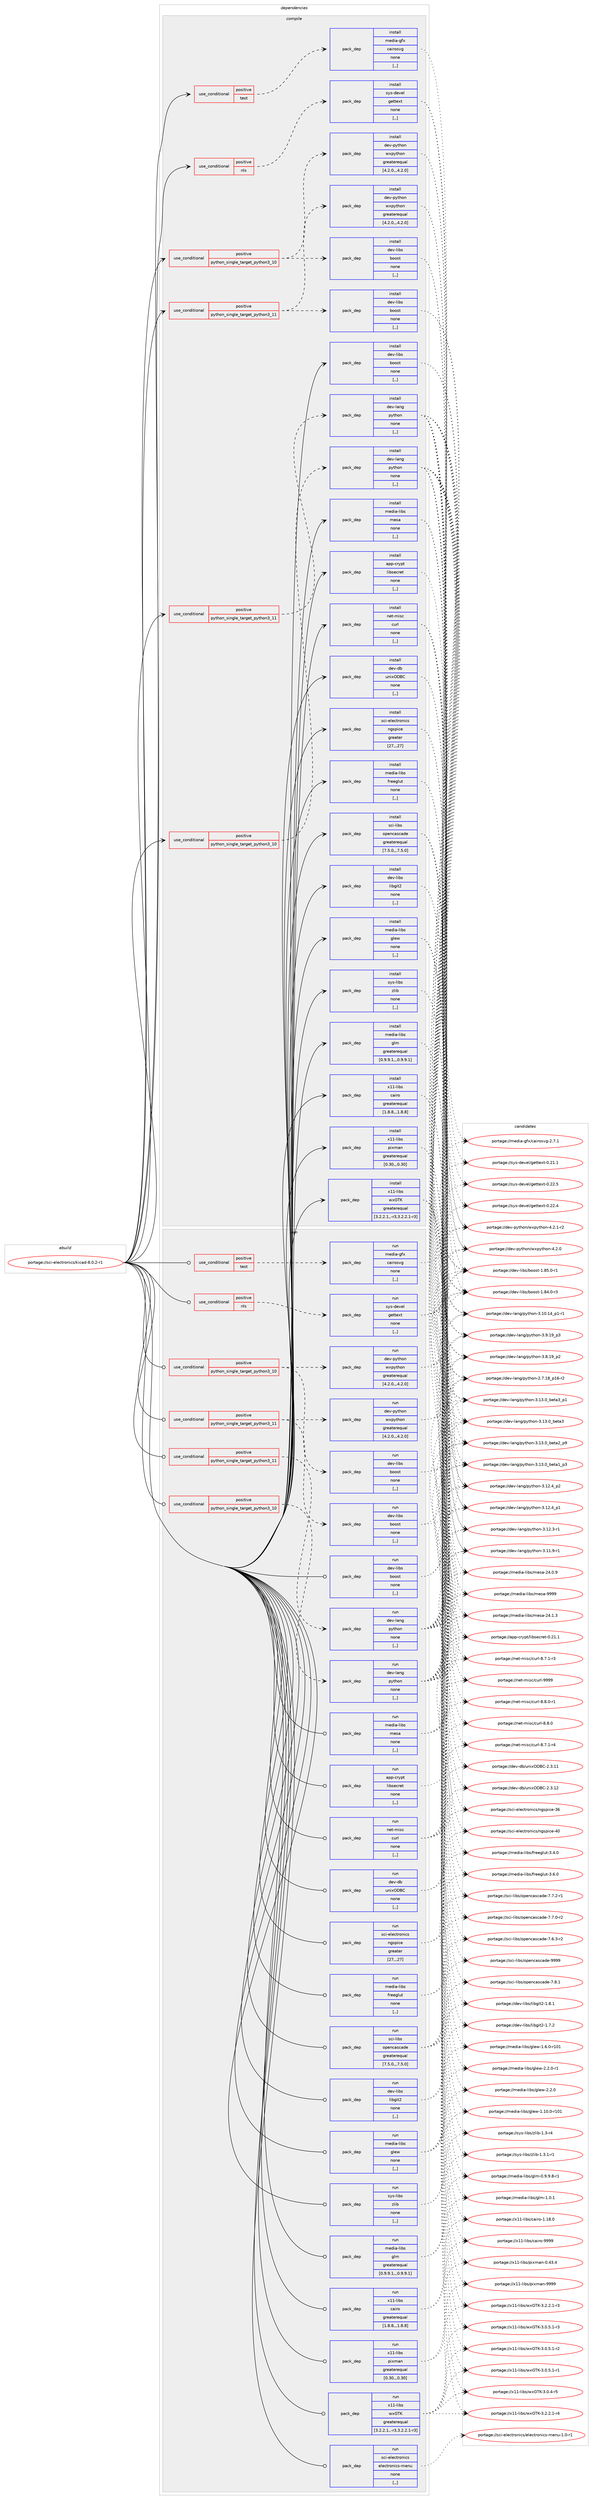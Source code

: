 digraph prolog {

# *************
# Graph options
# *************

newrank=true;
concentrate=true;
compound=true;
graph [rankdir=LR,fontname=Helvetica,fontsize=10,ranksep=1.5];#, ranksep=2.5, nodesep=0.2];
edge  [arrowhead=vee];
node  [fontname=Helvetica,fontsize=10];

# **********
# The ebuild
# **********

subgraph cluster_leftcol {
color=gray;
rank=same;
label=<<i>ebuild</i>>;
id [label="portage://sci-electronics/kicad-8.0.2-r1", color=red, width=4, href="../sci-electronics/kicad-8.0.2-r1.svg"];
}

# ****************
# The dependencies
# ****************

subgraph cluster_midcol {
color=gray;
label=<<i>dependencies</i>>;
subgraph cluster_compile {
fillcolor="#eeeeee";
style=filled;
label=<<i>compile</i>>;
subgraph cond103875 {
dependency392232 [label=<<TABLE BORDER="0" CELLBORDER="1" CELLSPACING="0" CELLPADDING="4"><TR><TD ROWSPAN="3" CELLPADDING="10">use_conditional</TD></TR><TR><TD>positive</TD></TR><TR><TD>nls</TD></TR></TABLE>>, shape=none, color=red];
subgraph pack285537 {
dependency392233 [label=<<TABLE BORDER="0" CELLBORDER="1" CELLSPACING="0" CELLPADDING="4" WIDTH="220"><TR><TD ROWSPAN="6" CELLPADDING="30">pack_dep</TD></TR><TR><TD WIDTH="110">install</TD></TR><TR><TD>sys-devel</TD></TR><TR><TD>gettext</TD></TR><TR><TD>none</TD></TR><TR><TD>[,,]</TD></TR></TABLE>>, shape=none, color=blue];
}
dependency392232:e -> dependency392233:w [weight=20,style="dashed",arrowhead="vee"];
}
id:e -> dependency392232:w [weight=20,style="solid",arrowhead="vee"];
subgraph cond103876 {
dependency392234 [label=<<TABLE BORDER="0" CELLBORDER="1" CELLSPACING="0" CELLPADDING="4"><TR><TD ROWSPAN="3" CELLPADDING="10">use_conditional</TD></TR><TR><TD>positive</TD></TR><TR><TD>python_single_target_python3_10</TD></TR></TABLE>>, shape=none, color=red];
subgraph pack285538 {
dependency392235 [label=<<TABLE BORDER="0" CELLBORDER="1" CELLSPACING="0" CELLPADDING="4" WIDTH="220"><TR><TD ROWSPAN="6" CELLPADDING="30">pack_dep</TD></TR><TR><TD WIDTH="110">install</TD></TR><TR><TD>dev-lang</TD></TR><TR><TD>python</TD></TR><TR><TD>none</TD></TR><TR><TD>[,,]</TD></TR></TABLE>>, shape=none, color=blue];
}
dependency392234:e -> dependency392235:w [weight=20,style="dashed",arrowhead="vee"];
}
id:e -> dependency392234:w [weight=20,style="solid",arrowhead="vee"];
subgraph cond103877 {
dependency392236 [label=<<TABLE BORDER="0" CELLBORDER="1" CELLSPACING="0" CELLPADDING="4"><TR><TD ROWSPAN="3" CELLPADDING="10">use_conditional</TD></TR><TR><TD>positive</TD></TR><TR><TD>python_single_target_python3_10</TD></TR></TABLE>>, shape=none, color=red];
subgraph pack285539 {
dependency392237 [label=<<TABLE BORDER="0" CELLBORDER="1" CELLSPACING="0" CELLPADDING="4" WIDTH="220"><TR><TD ROWSPAN="6" CELLPADDING="30">pack_dep</TD></TR><TR><TD WIDTH="110">install</TD></TR><TR><TD>dev-libs</TD></TR><TR><TD>boost</TD></TR><TR><TD>none</TD></TR><TR><TD>[,,]</TD></TR></TABLE>>, shape=none, color=blue];
}
dependency392236:e -> dependency392237:w [weight=20,style="dashed",arrowhead="vee"];
subgraph pack285540 {
dependency392238 [label=<<TABLE BORDER="0" CELLBORDER="1" CELLSPACING="0" CELLPADDING="4" WIDTH="220"><TR><TD ROWSPAN="6" CELLPADDING="30">pack_dep</TD></TR><TR><TD WIDTH="110">install</TD></TR><TR><TD>dev-python</TD></TR><TR><TD>wxpython</TD></TR><TR><TD>greaterequal</TD></TR><TR><TD>[4.2.0,,,4.2.0]</TD></TR></TABLE>>, shape=none, color=blue];
}
dependency392236:e -> dependency392238:w [weight=20,style="dashed",arrowhead="vee"];
}
id:e -> dependency392236:w [weight=20,style="solid",arrowhead="vee"];
subgraph cond103878 {
dependency392239 [label=<<TABLE BORDER="0" CELLBORDER="1" CELLSPACING="0" CELLPADDING="4"><TR><TD ROWSPAN="3" CELLPADDING="10">use_conditional</TD></TR><TR><TD>positive</TD></TR><TR><TD>python_single_target_python3_11</TD></TR></TABLE>>, shape=none, color=red];
subgraph pack285541 {
dependency392240 [label=<<TABLE BORDER="0" CELLBORDER="1" CELLSPACING="0" CELLPADDING="4" WIDTH="220"><TR><TD ROWSPAN="6" CELLPADDING="30">pack_dep</TD></TR><TR><TD WIDTH="110">install</TD></TR><TR><TD>dev-lang</TD></TR><TR><TD>python</TD></TR><TR><TD>none</TD></TR><TR><TD>[,,]</TD></TR></TABLE>>, shape=none, color=blue];
}
dependency392239:e -> dependency392240:w [weight=20,style="dashed",arrowhead="vee"];
}
id:e -> dependency392239:w [weight=20,style="solid",arrowhead="vee"];
subgraph cond103879 {
dependency392241 [label=<<TABLE BORDER="0" CELLBORDER="1" CELLSPACING="0" CELLPADDING="4"><TR><TD ROWSPAN="3" CELLPADDING="10">use_conditional</TD></TR><TR><TD>positive</TD></TR><TR><TD>python_single_target_python3_11</TD></TR></TABLE>>, shape=none, color=red];
subgraph pack285542 {
dependency392242 [label=<<TABLE BORDER="0" CELLBORDER="1" CELLSPACING="0" CELLPADDING="4" WIDTH="220"><TR><TD ROWSPAN="6" CELLPADDING="30">pack_dep</TD></TR><TR><TD WIDTH="110">install</TD></TR><TR><TD>dev-libs</TD></TR><TR><TD>boost</TD></TR><TR><TD>none</TD></TR><TR><TD>[,,]</TD></TR></TABLE>>, shape=none, color=blue];
}
dependency392241:e -> dependency392242:w [weight=20,style="dashed",arrowhead="vee"];
subgraph pack285543 {
dependency392243 [label=<<TABLE BORDER="0" CELLBORDER="1" CELLSPACING="0" CELLPADDING="4" WIDTH="220"><TR><TD ROWSPAN="6" CELLPADDING="30">pack_dep</TD></TR><TR><TD WIDTH="110">install</TD></TR><TR><TD>dev-python</TD></TR><TR><TD>wxpython</TD></TR><TR><TD>greaterequal</TD></TR><TR><TD>[4.2.0,,,4.2.0]</TD></TR></TABLE>>, shape=none, color=blue];
}
dependency392241:e -> dependency392243:w [weight=20,style="dashed",arrowhead="vee"];
}
id:e -> dependency392241:w [weight=20,style="solid",arrowhead="vee"];
subgraph cond103880 {
dependency392244 [label=<<TABLE BORDER="0" CELLBORDER="1" CELLSPACING="0" CELLPADDING="4"><TR><TD ROWSPAN="3" CELLPADDING="10">use_conditional</TD></TR><TR><TD>positive</TD></TR><TR><TD>test</TD></TR></TABLE>>, shape=none, color=red];
subgraph pack285544 {
dependency392245 [label=<<TABLE BORDER="0" CELLBORDER="1" CELLSPACING="0" CELLPADDING="4" WIDTH="220"><TR><TD ROWSPAN="6" CELLPADDING="30">pack_dep</TD></TR><TR><TD WIDTH="110">install</TD></TR><TR><TD>media-gfx</TD></TR><TR><TD>cairosvg</TD></TR><TR><TD>none</TD></TR><TR><TD>[,,]</TD></TR></TABLE>>, shape=none, color=blue];
}
dependency392244:e -> dependency392245:w [weight=20,style="dashed",arrowhead="vee"];
}
id:e -> dependency392244:w [weight=20,style="solid",arrowhead="vee"];
subgraph pack285545 {
dependency392246 [label=<<TABLE BORDER="0" CELLBORDER="1" CELLSPACING="0" CELLPADDING="4" WIDTH="220"><TR><TD ROWSPAN="6" CELLPADDING="30">pack_dep</TD></TR><TR><TD WIDTH="110">install</TD></TR><TR><TD>app-crypt</TD></TR><TR><TD>libsecret</TD></TR><TR><TD>none</TD></TR><TR><TD>[,,]</TD></TR></TABLE>>, shape=none, color=blue];
}
id:e -> dependency392246:w [weight=20,style="solid",arrowhead="vee"];
subgraph pack285546 {
dependency392247 [label=<<TABLE BORDER="0" CELLBORDER="1" CELLSPACING="0" CELLPADDING="4" WIDTH="220"><TR><TD ROWSPAN="6" CELLPADDING="30">pack_dep</TD></TR><TR><TD WIDTH="110">install</TD></TR><TR><TD>dev-db</TD></TR><TR><TD>unixODBC</TD></TR><TR><TD>none</TD></TR><TR><TD>[,,]</TD></TR></TABLE>>, shape=none, color=blue];
}
id:e -> dependency392247:w [weight=20,style="solid",arrowhead="vee"];
subgraph pack285547 {
dependency392248 [label=<<TABLE BORDER="0" CELLBORDER="1" CELLSPACING="0" CELLPADDING="4" WIDTH="220"><TR><TD ROWSPAN="6" CELLPADDING="30">pack_dep</TD></TR><TR><TD WIDTH="110">install</TD></TR><TR><TD>dev-libs</TD></TR><TR><TD>boost</TD></TR><TR><TD>none</TD></TR><TR><TD>[,,]</TD></TR></TABLE>>, shape=none, color=blue];
}
id:e -> dependency392248:w [weight=20,style="solid",arrowhead="vee"];
subgraph pack285548 {
dependency392249 [label=<<TABLE BORDER="0" CELLBORDER="1" CELLSPACING="0" CELLPADDING="4" WIDTH="220"><TR><TD ROWSPAN="6" CELLPADDING="30">pack_dep</TD></TR><TR><TD WIDTH="110">install</TD></TR><TR><TD>dev-libs</TD></TR><TR><TD>libgit2</TD></TR><TR><TD>none</TD></TR><TR><TD>[,,]</TD></TR></TABLE>>, shape=none, color=blue];
}
id:e -> dependency392249:w [weight=20,style="solid",arrowhead="vee"];
subgraph pack285549 {
dependency392250 [label=<<TABLE BORDER="0" CELLBORDER="1" CELLSPACING="0" CELLPADDING="4" WIDTH="220"><TR><TD ROWSPAN="6" CELLPADDING="30">pack_dep</TD></TR><TR><TD WIDTH="110">install</TD></TR><TR><TD>media-libs</TD></TR><TR><TD>freeglut</TD></TR><TR><TD>none</TD></TR><TR><TD>[,,]</TD></TR></TABLE>>, shape=none, color=blue];
}
id:e -> dependency392250:w [weight=20,style="solid",arrowhead="vee"];
subgraph pack285550 {
dependency392251 [label=<<TABLE BORDER="0" CELLBORDER="1" CELLSPACING="0" CELLPADDING="4" WIDTH="220"><TR><TD ROWSPAN="6" CELLPADDING="30">pack_dep</TD></TR><TR><TD WIDTH="110">install</TD></TR><TR><TD>media-libs</TD></TR><TR><TD>glew</TD></TR><TR><TD>none</TD></TR><TR><TD>[,,]</TD></TR></TABLE>>, shape=none, color=blue];
}
id:e -> dependency392251:w [weight=20,style="solid",arrowhead="vee"];
subgraph pack285551 {
dependency392252 [label=<<TABLE BORDER="0" CELLBORDER="1" CELLSPACING="0" CELLPADDING="4" WIDTH="220"><TR><TD ROWSPAN="6" CELLPADDING="30">pack_dep</TD></TR><TR><TD WIDTH="110">install</TD></TR><TR><TD>media-libs</TD></TR><TR><TD>glm</TD></TR><TR><TD>greaterequal</TD></TR><TR><TD>[0.9.9.1,,,0.9.9.1]</TD></TR></TABLE>>, shape=none, color=blue];
}
id:e -> dependency392252:w [weight=20,style="solid",arrowhead="vee"];
subgraph pack285552 {
dependency392253 [label=<<TABLE BORDER="0" CELLBORDER="1" CELLSPACING="0" CELLPADDING="4" WIDTH="220"><TR><TD ROWSPAN="6" CELLPADDING="30">pack_dep</TD></TR><TR><TD WIDTH="110">install</TD></TR><TR><TD>media-libs</TD></TR><TR><TD>mesa</TD></TR><TR><TD>none</TD></TR><TR><TD>[,,]</TD></TR></TABLE>>, shape=none, color=blue];
}
id:e -> dependency392253:w [weight=20,style="solid",arrowhead="vee"];
subgraph pack285553 {
dependency392254 [label=<<TABLE BORDER="0" CELLBORDER="1" CELLSPACING="0" CELLPADDING="4" WIDTH="220"><TR><TD ROWSPAN="6" CELLPADDING="30">pack_dep</TD></TR><TR><TD WIDTH="110">install</TD></TR><TR><TD>net-misc</TD></TR><TR><TD>curl</TD></TR><TR><TD>none</TD></TR><TR><TD>[,,]</TD></TR></TABLE>>, shape=none, color=blue];
}
id:e -> dependency392254:w [weight=20,style="solid",arrowhead="vee"];
subgraph pack285554 {
dependency392255 [label=<<TABLE BORDER="0" CELLBORDER="1" CELLSPACING="0" CELLPADDING="4" WIDTH="220"><TR><TD ROWSPAN="6" CELLPADDING="30">pack_dep</TD></TR><TR><TD WIDTH="110">install</TD></TR><TR><TD>sci-electronics</TD></TR><TR><TD>ngspice</TD></TR><TR><TD>greater</TD></TR><TR><TD>[27,,,27]</TD></TR></TABLE>>, shape=none, color=blue];
}
id:e -> dependency392255:w [weight=20,style="solid",arrowhead="vee"];
subgraph pack285555 {
dependency392256 [label=<<TABLE BORDER="0" CELLBORDER="1" CELLSPACING="0" CELLPADDING="4" WIDTH="220"><TR><TD ROWSPAN="6" CELLPADDING="30">pack_dep</TD></TR><TR><TD WIDTH="110">install</TD></TR><TR><TD>sci-libs</TD></TR><TR><TD>opencascade</TD></TR><TR><TD>greaterequal</TD></TR><TR><TD>[7.5.0,,,7.5.0]</TD></TR></TABLE>>, shape=none, color=blue];
}
id:e -> dependency392256:w [weight=20,style="solid",arrowhead="vee"];
subgraph pack285556 {
dependency392257 [label=<<TABLE BORDER="0" CELLBORDER="1" CELLSPACING="0" CELLPADDING="4" WIDTH="220"><TR><TD ROWSPAN="6" CELLPADDING="30">pack_dep</TD></TR><TR><TD WIDTH="110">install</TD></TR><TR><TD>sys-libs</TD></TR><TR><TD>zlib</TD></TR><TR><TD>none</TD></TR><TR><TD>[,,]</TD></TR></TABLE>>, shape=none, color=blue];
}
id:e -> dependency392257:w [weight=20,style="solid",arrowhead="vee"];
subgraph pack285557 {
dependency392258 [label=<<TABLE BORDER="0" CELLBORDER="1" CELLSPACING="0" CELLPADDING="4" WIDTH="220"><TR><TD ROWSPAN="6" CELLPADDING="30">pack_dep</TD></TR><TR><TD WIDTH="110">install</TD></TR><TR><TD>x11-libs</TD></TR><TR><TD>cairo</TD></TR><TR><TD>greaterequal</TD></TR><TR><TD>[1.8.8,,,1.8.8]</TD></TR></TABLE>>, shape=none, color=blue];
}
id:e -> dependency392258:w [weight=20,style="solid",arrowhead="vee"];
subgraph pack285558 {
dependency392259 [label=<<TABLE BORDER="0" CELLBORDER="1" CELLSPACING="0" CELLPADDING="4" WIDTH="220"><TR><TD ROWSPAN="6" CELLPADDING="30">pack_dep</TD></TR><TR><TD WIDTH="110">install</TD></TR><TR><TD>x11-libs</TD></TR><TR><TD>pixman</TD></TR><TR><TD>greaterequal</TD></TR><TR><TD>[0.30,,,0.30]</TD></TR></TABLE>>, shape=none, color=blue];
}
id:e -> dependency392259:w [weight=20,style="solid",arrowhead="vee"];
subgraph pack285559 {
dependency392260 [label=<<TABLE BORDER="0" CELLBORDER="1" CELLSPACING="0" CELLPADDING="4" WIDTH="220"><TR><TD ROWSPAN="6" CELLPADDING="30">pack_dep</TD></TR><TR><TD WIDTH="110">install</TD></TR><TR><TD>x11-libs</TD></TR><TR><TD>wxGTK</TD></TR><TR><TD>greaterequal</TD></TR><TR><TD>[3.2.2.1,,-r3,3.2.2.1-r3]</TD></TR></TABLE>>, shape=none, color=blue];
}
id:e -> dependency392260:w [weight=20,style="solid",arrowhead="vee"];
}
subgraph cluster_compileandrun {
fillcolor="#eeeeee";
style=filled;
label=<<i>compile and run</i>>;
}
subgraph cluster_run {
fillcolor="#eeeeee";
style=filled;
label=<<i>run</i>>;
subgraph cond103881 {
dependency392261 [label=<<TABLE BORDER="0" CELLBORDER="1" CELLSPACING="0" CELLPADDING="4"><TR><TD ROWSPAN="3" CELLPADDING="10">use_conditional</TD></TR><TR><TD>positive</TD></TR><TR><TD>nls</TD></TR></TABLE>>, shape=none, color=red];
subgraph pack285560 {
dependency392262 [label=<<TABLE BORDER="0" CELLBORDER="1" CELLSPACING="0" CELLPADDING="4" WIDTH="220"><TR><TD ROWSPAN="6" CELLPADDING="30">pack_dep</TD></TR><TR><TD WIDTH="110">run</TD></TR><TR><TD>sys-devel</TD></TR><TR><TD>gettext</TD></TR><TR><TD>none</TD></TR><TR><TD>[,,]</TD></TR></TABLE>>, shape=none, color=blue];
}
dependency392261:e -> dependency392262:w [weight=20,style="dashed",arrowhead="vee"];
}
id:e -> dependency392261:w [weight=20,style="solid",arrowhead="odot"];
subgraph cond103882 {
dependency392263 [label=<<TABLE BORDER="0" CELLBORDER="1" CELLSPACING="0" CELLPADDING="4"><TR><TD ROWSPAN="3" CELLPADDING="10">use_conditional</TD></TR><TR><TD>positive</TD></TR><TR><TD>python_single_target_python3_10</TD></TR></TABLE>>, shape=none, color=red];
subgraph pack285561 {
dependency392264 [label=<<TABLE BORDER="0" CELLBORDER="1" CELLSPACING="0" CELLPADDING="4" WIDTH="220"><TR><TD ROWSPAN="6" CELLPADDING="30">pack_dep</TD></TR><TR><TD WIDTH="110">run</TD></TR><TR><TD>dev-lang</TD></TR><TR><TD>python</TD></TR><TR><TD>none</TD></TR><TR><TD>[,,]</TD></TR></TABLE>>, shape=none, color=blue];
}
dependency392263:e -> dependency392264:w [weight=20,style="dashed",arrowhead="vee"];
}
id:e -> dependency392263:w [weight=20,style="solid",arrowhead="odot"];
subgraph cond103883 {
dependency392265 [label=<<TABLE BORDER="0" CELLBORDER="1" CELLSPACING="0" CELLPADDING="4"><TR><TD ROWSPAN="3" CELLPADDING="10">use_conditional</TD></TR><TR><TD>positive</TD></TR><TR><TD>python_single_target_python3_10</TD></TR></TABLE>>, shape=none, color=red];
subgraph pack285562 {
dependency392266 [label=<<TABLE BORDER="0" CELLBORDER="1" CELLSPACING="0" CELLPADDING="4" WIDTH="220"><TR><TD ROWSPAN="6" CELLPADDING="30">pack_dep</TD></TR><TR><TD WIDTH="110">run</TD></TR><TR><TD>dev-libs</TD></TR><TR><TD>boost</TD></TR><TR><TD>none</TD></TR><TR><TD>[,,]</TD></TR></TABLE>>, shape=none, color=blue];
}
dependency392265:e -> dependency392266:w [weight=20,style="dashed",arrowhead="vee"];
subgraph pack285563 {
dependency392267 [label=<<TABLE BORDER="0" CELLBORDER="1" CELLSPACING="0" CELLPADDING="4" WIDTH="220"><TR><TD ROWSPAN="6" CELLPADDING="30">pack_dep</TD></TR><TR><TD WIDTH="110">run</TD></TR><TR><TD>dev-python</TD></TR><TR><TD>wxpython</TD></TR><TR><TD>greaterequal</TD></TR><TR><TD>[4.2.0,,,4.2.0]</TD></TR></TABLE>>, shape=none, color=blue];
}
dependency392265:e -> dependency392267:w [weight=20,style="dashed",arrowhead="vee"];
}
id:e -> dependency392265:w [weight=20,style="solid",arrowhead="odot"];
subgraph cond103884 {
dependency392268 [label=<<TABLE BORDER="0" CELLBORDER="1" CELLSPACING="0" CELLPADDING="4"><TR><TD ROWSPAN="3" CELLPADDING="10">use_conditional</TD></TR><TR><TD>positive</TD></TR><TR><TD>python_single_target_python3_11</TD></TR></TABLE>>, shape=none, color=red];
subgraph pack285564 {
dependency392269 [label=<<TABLE BORDER="0" CELLBORDER="1" CELLSPACING="0" CELLPADDING="4" WIDTH="220"><TR><TD ROWSPAN="6" CELLPADDING="30">pack_dep</TD></TR><TR><TD WIDTH="110">run</TD></TR><TR><TD>dev-lang</TD></TR><TR><TD>python</TD></TR><TR><TD>none</TD></TR><TR><TD>[,,]</TD></TR></TABLE>>, shape=none, color=blue];
}
dependency392268:e -> dependency392269:w [weight=20,style="dashed",arrowhead="vee"];
}
id:e -> dependency392268:w [weight=20,style="solid",arrowhead="odot"];
subgraph cond103885 {
dependency392270 [label=<<TABLE BORDER="0" CELLBORDER="1" CELLSPACING="0" CELLPADDING="4"><TR><TD ROWSPAN="3" CELLPADDING="10">use_conditional</TD></TR><TR><TD>positive</TD></TR><TR><TD>python_single_target_python3_11</TD></TR></TABLE>>, shape=none, color=red];
subgraph pack285565 {
dependency392271 [label=<<TABLE BORDER="0" CELLBORDER="1" CELLSPACING="0" CELLPADDING="4" WIDTH="220"><TR><TD ROWSPAN="6" CELLPADDING="30">pack_dep</TD></TR><TR><TD WIDTH="110">run</TD></TR><TR><TD>dev-libs</TD></TR><TR><TD>boost</TD></TR><TR><TD>none</TD></TR><TR><TD>[,,]</TD></TR></TABLE>>, shape=none, color=blue];
}
dependency392270:e -> dependency392271:w [weight=20,style="dashed",arrowhead="vee"];
subgraph pack285566 {
dependency392272 [label=<<TABLE BORDER="0" CELLBORDER="1" CELLSPACING="0" CELLPADDING="4" WIDTH="220"><TR><TD ROWSPAN="6" CELLPADDING="30">pack_dep</TD></TR><TR><TD WIDTH="110">run</TD></TR><TR><TD>dev-python</TD></TR><TR><TD>wxpython</TD></TR><TR><TD>greaterequal</TD></TR><TR><TD>[4.2.0,,,4.2.0]</TD></TR></TABLE>>, shape=none, color=blue];
}
dependency392270:e -> dependency392272:w [weight=20,style="dashed",arrowhead="vee"];
}
id:e -> dependency392270:w [weight=20,style="solid",arrowhead="odot"];
subgraph cond103886 {
dependency392273 [label=<<TABLE BORDER="0" CELLBORDER="1" CELLSPACING="0" CELLPADDING="4"><TR><TD ROWSPAN="3" CELLPADDING="10">use_conditional</TD></TR><TR><TD>positive</TD></TR><TR><TD>test</TD></TR></TABLE>>, shape=none, color=red];
subgraph pack285567 {
dependency392274 [label=<<TABLE BORDER="0" CELLBORDER="1" CELLSPACING="0" CELLPADDING="4" WIDTH="220"><TR><TD ROWSPAN="6" CELLPADDING="30">pack_dep</TD></TR><TR><TD WIDTH="110">run</TD></TR><TR><TD>media-gfx</TD></TR><TR><TD>cairosvg</TD></TR><TR><TD>none</TD></TR><TR><TD>[,,]</TD></TR></TABLE>>, shape=none, color=blue];
}
dependency392273:e -> dependency392274:w [weight=20,style="dashed",arrowhead="vee"];
}
id:e -> dependency392273:w [weight=20,style="solid",arrowhead="odot"];
subgraph pack285568 {
dependency392275 [label=<<TABLE BORDER="0" CELLBORDER="1" CELLSPACING="0" CELLPADDING="4" WIDTH="220"><TR><TD ROWSPAN="6" CELLPADDING="30">pack_dep</TD></TR><TR><TD WIDTH="110">run</TD></TR><TR><TD>app-crypt</TD></TR><TR><TD>libsecret</TD></TR><TR><TD>none</TD></TR><TR><TD>[,,]</TD></TR></TABLE>>, shape=none, color=blue];
}
id:e -> dependency392275:w [weight=20,style="solid",arrowhead="odot"];
subgraph pack285569 {
dependency392276 [label=<<TABLE BORDER="0" CELLBORDER="1" CELLSPACING="0" CELLPADDING="4" WIDTH="220"><TR><TD ROWSPAN="6" CELLPADDING="30">pack_dep</TD></TR><TR><TD WIDTH="110">run</TD></TR><TR><TD>dev-db</TD></TR><TR><TD>unixODBC</TD></TR><TR><TD>none</TD></TR><TR><TD>[,,]</TD></TR></TABLE>>, shape=none, color=blue];
}
id:e -> dependency392276:w [weight=20,style="solid",arrowhead="odot"];
subgraph pack285570 {
dependency392277 [label=<<TABLE BORDER="0" CELLBORDER="1" CELLSPACING="0" CELLPADDING="4" WIDTH="220"><TR><TD ROWSPAN="6" CELLPADDING="30">pack_dep</TD></TR><TR><TD WIDTH="110">run</TD></TR><TR><TD>dev-libs</TD></TR><TR><TD>boost</TD></TR><TR><TD>none</TD></TR><TR><TD>[,,]</TD></TR></TABLE>>, shape=none, color=blue];
}
id:e -> dependency392277:w [weight=20,style="solid",arrowhead="odot"];
subgraph pack285571 {
dependency392278 [label=<<TABLE BORDER="0" CELLBORDER="1" CELLSPACING="0" CELLPADDING="4" WIDTH="220"><TR><TD ROWSPAN="6" CELLPADDING="30">pack_dep</TD></TR><TR><TD WIDTH="110">run</TD></TR><TR><TD>dev-libs</TD></TR><TR><TD>libgit2</TD></TR><TR><TD>none</TD></TR><TR><TD>[,,]</TD></TR></TABLE>>, shape=none, color=blue];
}
id:e -> dependency392278:w [weight=20,style="solid",arrowhead="odot"];
subgraph pack285572 {
dependency392279 [label=<<TABLE BORDER="0" CELLBORDER="1" CELLSPACING="0" CELLPADDING="4" WIDTH="220"><TR><TD ROWSPAN="6" CELLPADDING="30">pack_dep</TD></TR><TR><TD WIDTH="110">run</TD></TR><TR><TD>media-libs</TD></TR><TR><TD>freeglut</TD></TR><TR><TD>none</TD></TR><TR><TD>[,,]</TD></TR></TABLE>>, shape=none, color=blue];
}
id:e -> dependency392279:w [weight=20,style="solid",arrowhead="odot"];
subgraph pack285573 {
dependency392280 [label=<<TABLE BORDER="0" CELLBORDER="1" CELLSPACING="0" CELLPADDING="4" WIDTH="220"><TR><TD ROWSPAN="6" CELLPADDING="30">pack_dep</TD></TR><TR><TD WIDTH="110">run</TD></TR><TR><TD>media-libs</TD></TR><TR><TD>glew</TD></TR><TR><TD>none</TD></TR><TR><TD>[,,]</TD></TR></TABLE>>, shape=none, color=blue];
}
id:e -> dependency392280:w [weight=20,style="solid",arrowhead="odot"];
subgraph pack285574 {
dependency392281 [label=<<TABLE BORDER="0" CELLBORDER="1" CELLSPACING="0" CELLPADDING="4" WIDTH="220"><TR><TD ROWSPAN="6" CELLPADDING="30">pack_dep</TD></TR><TR><TD WIDTH="110">run</TD></TR><TR><TD>media-libs</TD></TR><TR><TD>glm</TD></TR><TR><TD>greaterequal</TD></TR><TR><TD>[0.9.9.1,,,0.9.9.1]</TD></TR></TABLE>>, shape=none, color=blue];
}
id:e -> dependency392281:w [weight=20,style="solid",arrowhead="odot"];
subgraph pack285575 {
dependency392282 [label=<<TABLE BORDER="0" CELLBORDER="1" CELLSPACING="0" CELLPADDING="4" WIDTH="220"><TR><TD ROWSPAN="6" CELLPADDING="30">pack_dep</TD></TR><TR><TD WIDTH="110">run</TD></TR><TR><TD>media-libs</TD></TR><TR><TD>mesa</TD></TR><TR><TD>none</TD></TR><TR><TD>[,,]</TD></TR></TABLE>>, shape=none, color=blue];
}
id:e -> dependency392282:w [weight=20,style="solid",arrowhead="odot"];
subgraph pack285576 {
dependency392283 [label=<<TABLE BORDER="0" CELLBORDER="1" CELLSPACING="0" CELLPADDING="4" WIDTH="220"><TR><TD ROWSPAN="6" CELLPADDING="30">pack_dep</TD></TR><TR><TD WIDTH="110">run</TD></TR><TR><TD>net-misc</TD></TR><TR><TD>curl</TD></TR><TR><TD>none</TD></TR><TR><TD>[,,]</TD></TR></TABLE>>, shape=none, color=blue];
}
id:e -> dependency392283:w [weight=20,style="solid",arrowhead="odot"];
subgraph pack285577 {
dependency392284 [label=<<TABLE BORDER="0" CELLBORDER="1" CELLSPACING="0" CELLPADDING="4" WIDTH="220"><TR><TD ROWSPAN="6" CELLPADDING="30">pack_dep</TD></TR><TR><TD WIDTH="110">run</TD></TR><TR><TD>sci-electronics</TD></TR><TR><TD>electronics-menu</TD></TR><TR><TD>none</TD></TR><TR><TD>[,,]</TD></TR></TABLE>>, shape=none, color=blue];
}
id:e -> dependency392284:w [weight=20,style="solid",arrowhead="odot"];
subgraph pack285578 {
dependency392285 [label=<<TABLE BORDER="0" CELLBORDER="1" CELLSPACING="0" CELLPADDING="4" WIDTH="220"><TR><TD ROWSPAN="6" CELLPADDING="30">pack_dep</TD></TR><TR><TD WIDTH="110">run</TD></TR><TR><TD>sci-electronics</TD></TR><TR><TD>ngspice</TD></TR><TR><TD>greater</TD></TR><TR><TD>[27,,,27]</TD></TR></TABLE>>, shape=none, color=blue];
}
id:e -> dependency392285:w [weight=20,style="solid",arrowhead="odot"];
subgraph pack285579 {
dependency392286 [label=<<TABLE BORDER="0" CELLBORDER="1" CELLSPACING="0" CELLPADDING="4" WIDTH="220"><TR><TD ROWSPAN="6" CELLPADDING="30">pack_dep</TD></TR><TR><TD WIDTH="110">run</TD></TR><TR><TD>sci-libs</TD></TR><TR><TD>opencascade</TD></TR><TR><TD>greaterequal</TD></TR><TR><TD>[7.5.0,,,7.5.0]</TD></TR></TABLE>>, shape=none, color=blue];
}
id:e -> dependency392286:w [weight=20,style="solid",arrowhead="odot"];
subgraph pack285580 {
dependency392287 [label=<<TABLE BORDER="0" CELLBORDER="1" CELLSPACING="0" CELLPADDING="4" WIDTH="220"><TR><TD ROWSPAN="6" CELLPADDING="30">pack_dep</TD></TR><TR><TD WIDTH="110">run</TD></TR><TR><TD>sys-libs</TD></TR><TR><TD>zlib</TD></TR><TR><TD>none</TD></TR><TR><TD>[,,]</TD></TR></TABLE>>, shape=none, color=blue];
}
id:e -> dependency392287:w [weight=20,style="solid",arrowhead="odot"];
subgraph pack285581 {
dependency392288 [label=<<TABLE BORDER="0" CELLBORDER="1" CELLSPACING="0" CELLPADDING="4" WIDTH="220"><TR><TD ROWSPAN="6" CELLPADDING="30">pack_dep</TD></TR><TR><TD WIDTH="110">run</TD></TR><TR><TD>x11-libs</TD></TR><TR><TD>cairo</TD></TR><TR><TD>greaterequal</TD></TR><TR><TD>[1.8.8,,,1.8.8]</TD></TR></TABLE>>, shape=none, color=blue];
}
id:e -> dependency392288:w [weight=20,style="solid",arrowhead="odot"];
subgraph pack285582 {
dependency392289 [label=<<TABLE BORDER="0" CELLBORDER="1" CELLSPACING="0" CELLPADDING="4" WIDTH="220"><TR><TD ROWSPAN="6" CELLPADDING="30">pack_dep</TD></TR><TR><TD WIDTH="110">run</TD></TR><TR><TD>x11-libs</TD></TR><TR><TD>pixman</TD></TR><TR><TD>greaterequal</TD></TR><TR><TD>[0.30,,,0.30]</TD></TR></TABLE>>, shape=none, color=blue];
}
id:e -> dependency392289:w [weight=20,style="solid",arrowhead="odot"];
subgraph pack285583 {
dependency392290 [label=<<TABLE BORDER="0" CELLBORDER="1" CELLSPACING="0" CELLPADDING="4" WIDTH="220"><TR><TD ROWSPAN="6" CELLPADDING="30">pack_dep</TD></TR><TR><TD WIDTH="110">run</TD></TR><TR><TD>x11-libs</TD></TR><TR><TD>wxGTK</TD></TR><TR><TD>greaterequal</TD></TR><TR><TD>[3.2.2.1,,-r3,3.2.2.1-r3]</TD></TR></TABLE>>, shape=none, color=blue];
}
id:e -> dependency392290:w [weight=20,style="solid",arrowhead="odot"];
}
}

# **************
# The candidates
# **************

subgraph cluster_choices {
rank=same;
color=gray;
label=<<i>candidates</i>>;

subgraph choice285537 {
color=black;
nodesep=1;
choice115121115451001011181011084710310111611610112011645484650504653 [label="portage://sys-devel/gettext-0.22.5", color=red, width=4,href="../sys-devel/gettext-0.22.5.svg"];
choice115121115451001011181011084710310111611610112011645484650504652 [label="portage://sys-devel/gettext-0.22.4", color=red, width=4,href="../sys-devel/gettext-0.22.4.svg"];
choice115121115451001011181011084710310111611610112011645484650494649 [label="portage://sys-devel/gettext-0.21.1", color=red, width=4,href="../sys-devel/gettext-0.21.1.svg"];
dependency392233:e -> choice115121115451001011181011084710310111611610112011645484650504653:w [style=dotted,weight="100"];
dependency392233:e -> choice115121115451001011181011084710310111611610112011645484650504652:w [style=dotted,weight="100"];
dependency392233:e -> choice115121115451001011181011084710310111611610112011645484650494649:w [style=dotted,weight="100"];
}
subgraph choice285538 {
color=black;
nodesep=1;
choice10010111845108971101034711212111610411111045514649514648959810111697519511249 [label="portage://dev-lang/python-3.13.0_beta3_p1", color=red, width=4,href="../dev-lang/python-3.13.0_beta3_p1.svg"];
choice1001011184510897110103471121211161041111104551464951464895981011169751 [label="portage://dev-lang/python-3.13.0_beta3", color=red, width=4,href="../dev-lang/python-3.13.0_beta3.svg"];
choice10010111845108971101034711212111610411111045514649514648959810111697509511257 [label="portage://dev-lang/python-3.13.0_beta2_p9", color=red, width=4,href="../dev-lang/python-3.13.0_beta2_p9.svg"];
choice10010111845108971101034711212111610411111045514649514648959810111697499511251 [label="portage://dev-lang/python-3.13.0_beta1_p3", color=red, width=4,href="../dev-lang/python-3.13.0_beta1_p3.svg"];
choice100101118451089711010347112121116104111110455146495046529511250 [label="portage://dev-lang/python-3.12.4_p2", color=red, width=4,href="../dev-lang/python-3.12.4_p2.svg"];
choice100101118451089711010347112121116104111110455146495046529511249 [label="portage://dev-lang/python-3.12.4_p1", color=red, width=4,href="../dev-lang/python-3.12.4_p1.svg"];
choice100101118451089711010347112121116104111110455146495046514511449 [label="portage://dev-lang/python-3.12.3-r1", color=red, width=4,href="../dev-lang/python-3.12.3-r1.svg"];
choice100101118451089711010347112121116104111110455146494946574511449 [label="portage://dev-lang/python-3.11.9-r1", color=red, width=4,href="../dev-lang/python-3.11.9-r1.svg"];
choice100101118451089711010347112121116104111110455146494846495295112494511449 [label="portage://dev-lang/python-3.10.14_p1-r1", color=red, width=4,href="../dev-lang/python-3.10.14_p1-r1.svg"];
choice100101118451089711010347112121116104111110455146574649579511251 [label="portage://dev-lang/python-3.9.19_p3", color=red, width=4,href="../dev-lang/python-3.9.19_p3.svg"];
choice100101118451089711010347112121116104111110455146564649579511250 [label="portage://dev-lang/python-3.8.19_p2", color=red, width=4,href="../dev-lang/python-3.8.19_p2.svg"];
choice100101118451089711010347112121116104111110455046554649569511249544511450 [label="portage://dev-lang/python-2.7.18_p16-r2", color=red, width=4,href="../dev-lang/python-2.7.18_p16-r2.svg"];
dependency392235:e -> choice10010111845108971101034711212111610411111045514649514648959810111697519511249:w [style=dotted,weight="100"];
dependency392235:e -> choice1001011184510897110103471121211161041111104551464951464895981011169751:w [style=dotted,weight="100"];
dependency392235:e -> choice10010111845108971101034711212111610411111045514649514648959810111697509511257:w [style=dotted,weight="100"];
dependency392235:e -> choice10010111845108971101034711212111610411111045514649514648959810111697499511251:w [style=dotted,weight="100"];
dependency392235:e -> choice100101118451089711010347112121116104111110455146495046529511250:w [style=dotted,weight="100"];
dependency392235:e -> choice100101118451089711010347112121116104111110455146495046529511249:w [style=dotted,weight="100"];
dependency392235:e -> choice100101118451089711010347112121116104111110455146495046514511449:w [style=dotted,weight="100"];
dependency392235:e -> choice100101118451089711010347112121116104111110455146494946574511449:w [style=dotted,weight="100"];
dependency392235:e -> choice100101118451089711010347112121116104111110455146494846495295112494511449:w [style=dotted,weight="100"];
dependency392235:e -> choice100101118451089711010347112121116104111110455146574649579511251:w [style=dotted,weight="100"];
dependency392235:e -> choice100101118451089711010347112121116104111110455146564649579511250:w [style=dotted,weight="100"];
dependency392235:e -> choice100101118451089711010347112121116104111110455046554649569511249544511450:w [style=dotted,weight="100"];
}
subgraph choice285539 {
color=black;
nodesep=1;
choice10010111845108105981154798111111115116454946565346484511449 [label="portage://dev-libs/boost-1.85.0-r1", color=red, width=4,href="../dev-libs/boost-1.85.0-r1.svg"];
choice10010111845108105981154798111111115116454946565246484511451 [label="portage://dev-libs/boost-1.84.0-r3", color=red, width=4,href="../dev-libs/boost-1.84.0-r3.svg"];
dependency392237:e -> choice10010111845108105981154798111111115116454946565346484511449:w [style=dotted,weight="100"];
dependency392237:e -> choice10010111845108105981154798111111115116454946565246484511451:w [style=dotted,weight="100"];
}
subgraph choice285540 {
color=black;
nodesep=1;
choice10010111845112121116104111110471191201121211161041111104552465046494511450 [label="portage://dev-python/wxpython-4.2.1-r2", color=red, width=4,href="../dev-python/wxpython-4.2.1-r2.svg"];
choice1001011184511212111610411111047119120112121116104111110455246504648 [label="portage://dev-python/wxpython-4.2.0", color=red, width=4,href="../dev-python/wxpython-4.2.0.svg"];
dependency392238:e -> choice10010111845112121116104111110471191201121211161041111104552465046494511450:w [style=dotted,weight="100"];
dependency392238:e -> choice1001011184511212111610411111047119120112121116104111110455246504648:w [style=dotted,weight="100"];
}
subgraph choice285541 {
color=black;
nodesep=1;
choice10010111845108971101034711212111610411111045514649514648959810111697519511249 [label="portage://dev-lang/python-3.13.0_beta3_p1", color=red, width=4,href="../dev-lang/python-3.13.0_beta3_p1.svg"];
choice1001011184510897110103471121211161041111104551464951464895981011169751 [label="portage://dev-lang/python-3.13.0_beta3", color=red, width=4,href="../dev-lang/python-3.13.0_beta3.svg"];
choice10010111845108971101034711212111610411111045514649514648959810111697509511257 [label="portage://dev-lang/python-3.13.0_beta2_p9", color=red, width=4,href="../dev-lang/python-3.13.0_beta2_p9.svg"];
choice10010111845108971101034711212111610411111045514649514648959810111697499511251 [label="portage://dev-lang/python-3.13.0_beta1_p3", color=red, width=4,href="../dev-lang/python-3.13.0_beta1_p3.svg"];
choice100101118451089711010347112121116104111110455146495046529511250 [label="portage://dev-lang/python-3.12.4_p2", color=red, width=4,href="../dev-lang/python-3.12.4_p2.svg"];
choice100101118451089711010347112121116104111110455146495046529511249 [label="portage://dev-lang/python-3.12.4_p1", color=red, width=4,href="../dev-lang/python-3.12.4_p1.svg"];
choice100101118451089711010347112121116104111110455146495046514511449 [label="portage://dev-lang/python-3.12.3-r1", color=red, width=4,href="../dev-lang/python-3.12.3-r1.svg"];
choice100101118451089711010347112121116104111110455146494946574511449 [label="portage://dev-lang/python-3.11.9-r1", color=red, width=4,href="../dev-lang/python-3.11.9-r1.svg"];
choice100101118451089711010347112121116104111110455146494846495295112494511449 [label="portage://dev-lang/python-3.10.14_p1-r1", color=red, width=4,href="../dev-lang/python-3.10.14_p1-r1.svg"];
choice100101118451089711010347112121116104111110455146574649579511251 [label="portage://dev-lang/python-3.9.19_p3", color=red, width=4,href="../dev-lang/python-3.9.19_p3.svg"];
choice100101118451089711010347112121116104111110455146564649579511250 [label="portage://dev-lang/python-3.8.19_p2", color=red, width=4,href="../dev-lang/python-3.8.19_p2.svg"];
choice100101118451089711010347112121116104111110455046554649569511249544511450 [label="portage://dev-lang/python-2.7.18_p16-r2", color=red, width=4,href="../dev-lang/python-2.7.18_p16-r2.svg"];
dependency392240:e -> choice10010111845108971101034711212111610411111045514649514648959810111697519511249:w [style=dotted,weight="100"];
dependency392240:e -> choice1001011184510897110103471121211161041111104551464951464895981011169751:w [style=dotted,weight="100"];
dependency392240:e -> choice10010111845108971101034711212111610411111045514649514648959810111697509511257:w [style=dotted,weight="100"];
dependency392240:e -> choice10010111845108971101034711212111610411111045514649514648959810111697499511251:w [style=dotted,weight="100"];
dependency392240:e -> choice100101118451089711010347112121116104111110455146495046529511250:w [style=dotted,weight="100"];
dependency392240:e -> choice100101118451089711010347112121116104111110455146495046529511249:w [style=dotted,weight="100"];
dependency392240:e -> choice100101118451089711010347112121116104111110455146495046514511449:w [style=dotted,weight="100"];
dependency392240:e -> choice100101118451089711010347112121116104111110455146494946574511449:w [style=dotted,weight="100"];
dependency392240:e -> choice100101118451089711010347112121116104111110455146494846495295112494511449:w [style=dotted,weight="100"];
dependency392240:e -> choice100101118451089711010347112121116104111110455146574649579511251:w [style=dotted,weight="100"];
dependency392240:e -> choice100101118451089711010347112121116104111110455146564649579511250:w [style=dotted,weight="100"];
dependency392240:e -> choice100101118451089711010347112121116104111110455046554649569511249544511450:w [style=dotted,weight="100"];
}
subgraph choice285542 {
color=black;
nodesep=1;
choice10010111845108105981154798111111115116454946565346484511449 [label="portage://dev-libs/boost-1.85.0-r1", color=red, width=4,href="../dev-libs/boost-1.85.0-r1.svg"];
choice10010111845108105981154798111111115116454946565246484511451 [label="portage://dev-libs/boost-1.84.0-r3", color=red, width=4,href="../dev-libs/boost-1.84.0-r3.svg"];
dependency392242:e -> choice10010111845108105981154798111111115116454946565346484511449:w [style=dotted,weight="100"];
dependency392242:e -> choice10010111845108105981154798111111115116454946565246484511451:w [style=dotted,weight="100"];
}
subgraph choice285543 {
color=black;
nodesep=1;
choice10010111845112121116104111110471191201121211161041111104552465046494511450 [label="portage://dev-python/wxpython-4.2.1-r2", color=red, width=4,href="../dev-python/wxpython-4.2.1-r2.svg"];
choice1001011184511212111610411111047119120112121116104111110455246504648 [label="portage://dev-python/wxpython-4.2.0", color=red, width=4,href="../dev-python/wxpython-4.2.0.svg"];
dependency392243:e -> choice10010111845112121116104111110471191201121211161041111104552465046494511450:w [style=dotted,weight="100"];
dependency392243:e -> choice1001011184511212111610411111047119120112121116104111110455246504648:w [style=dotted,weight="100"];
}
subgraph choice285544 {
color=black;
nodesep=1;
choice1091011001059745103102120479997105114111115118103455046554649 [label="portage://media-gfx/cairosvg-2.7.1", color=red, width=4,href="../media-gfx/cairosvg-2.7.1.svg"];
dependency392245:e -> choice1091011001059745103102120479997105114111115118103455046554649:w [style=dotted,weight="100"];
}
subgraph choice285545 {
color=black;
nodesep=1;
choice97112112459911412111211647108105981151019911410111645484650494649 [label="portage://app-crypt/libsecret-0.21.1", color=red, width=4,href="../app-crypt/libsecret-0.21.1.svg"];
dependency392246:e -> choice97112112459911412111211647108105981151019911410111645484650494649:w [style=dotted,weight="100"];
}
subgraph choice285546 {
color=black;
nodesep=1;
choice1001011184510098471171101051207968666745504651464950 [label="portage://dev-db/unixODBC-2.3.12", color=red, width=4,href="../dev-db/unixODBC-2.3.12.svg"];
choice1001011184510098471171101051207968666745504651464949 [label="portage://dev-db/unixODBC-2.3.11", color=red, width=4,href="../dev-db/unixODBC-2.3.11.svg"];
dependency392247:e -> choice1001011184510098471171101051207968666745504651464950:w [style=dotted,weight="100"];
dependency392247:e -> choice1001011184510098471171101051207968666745504651464949:w [style=dotted,weight="100"];
}
subgraph choice285547 {
color=black;
nodesep=1;
choice10010111845108105981154798111111115116454946565346484511449 [label="portage://dev-libs/boost-1.85.0-r1", color=red, width=4,href="../dev-libs/boost-1.85.0-r1.svg"];
choice10010111845108105981154798111111115116454946565246484511451 [label="portage://dev-libs/boost-1.84.0-r3", color=red, width=4,href="../dev-libs/boost-1.84.0-r3.svg"];
dependency392248:e -> choice10010111845108105981154798111111115116454946565346484511449:w [style=dotted,weight="100"];
dependency392248:e -> choice10010111845108105981154798111111115116454946565246484511451:w [style=dotted,weight="100"];
}
subgraph choice285548 {
color=black;
nodesep=1;
choice1001011184510810598115471081059810310511650454946564649 [label="portage://dev-libs/libgit2-1.8.1", color=red, width=4,href="../dev-libs/libgit2-1.8.1.svg"];
choice1001011184510810598115471081059810310511650454946554650 [label="portage://dev-libs/libgit2-1.7.2", color=red, width=4,href="../dev-libs/libgit2-1.7.2.svg"];
dependency392249:e -> choice1001011184510810598115471081059810310511650454946564649:w [style=dotted,weight="100"];
dependency392249:e -> choice1001011184510810598115471081059810310511650454946554650:w [style=dotted,weight="100"];
}
subgraph choice285549 {
color=black;
nodesep=1;
choice10910110010597451081059811547102114101101103108117116455146544648 [label="portage://media-libs/freeglut-3.6.0", color=red, width=4,href="../media-libs/freeglut-3.6.0.svg"];
choice10910110010597451081059811547102114101101103108117116455146524648 [label="portage://media-libs/freeglut-3.4.0", color=red, width=4,href="../media-libs/freeglut-3.4.0.svg"];
dependency392250:e -> choice10910110010597451081059811547102114101101103108117116455146544648:w [style=dotted,weight="100"];
dependency392250:e -> choice10910110010597451081059811547102114101101103108117116455146524648:w [style=dotted,weight="100"];
}
subgraph choice285550 {
color=black;
nodesep=1;
choice109101100105974510810598115471031081011194550465046484511449 [label="portage://media-libs/glew-2.2.0-r1", color=red, width=4,href="../media-libs/glew-2.2.0-r1.svg"];
choice10910110010597451081059811547103108101119455046504648 [label="portage://media-libs/glew-2.2.0", color=red, width=4,href="../media-libs/glew-2.2.0.svg"];
choice109101100105974510810598115471031081011194549464948464845114494849 [label="portage://media-libs/glew-1.10.0-r101", color=red, width=4,href="../media-libs/glew-1.10.0-r101.svg"];
choice1091011001059745108105981154710310810111945494654464845114494849 [label="portage://media-libs/glew-1.6.0-r101", color=red, width=4,href="../media-libs/glew-1.6.0-r101.svg"];
dependency392251:e -> choice109101100105974510810598115471031081011194550465046484511449:w [style=dotted,weight="100"];
dependency392251:e -> choice10910110010597451081059811547103108101119455046504648:w [style=dotted,weight="100"];
dependency392251:e -> choice109101100105974510810598115471031081011194549464948464845114494849:w [style=dotted,weight="100"];
dependency392251:e -> choice1091011001059745108105981154710310810111945494654464845114494849:w [style=dotted,weight="100"];
}
subgraph choice285551 {
color=black;
nodesep=1;
choice10910110010597451081059811547103108109454946484649 [label="portage://media-libs/glm-1.0.1", color=red, width=4,href="../media-libs/glm-1.0.1.svg"];
choice1091011001059745108105981154710310810945484657465746564511449 [label="portage://media-libs/glm-0.9.9.8-r1", color=red, width=4,href="../media-libs/glm-0.9.9.8-r1.svg"];
dependency392252:e -> choice10910110010597451081059811547103108109454946484649:w [style=dotted,weight="100"];
dependency392252:e -> choice1091011001059745108105981154710310810945484657465746564511449:w [style=dotted,weight="100"];
}
subgraph choice285552 {
color=black;
nodesep=1;
choice10910110010597451081059811547109101115974557575757 [label="portage://media-libs/mesa-9999", color=red, width=4,href="../media-libs/mesa-9999.svg"];
choice109101100105974510810598115471091011159745505246494651 [label="portage://media-libs/mesa-24.1.3", color=red, width=4,href="../media-libs/mesa-24.1.3.svg"];
choice109101100105974510810598115471091011159745505246484657 [label="portage://media-libs/mesa-24.0.9", color=red, width=4,href="../media-libs/mesa-24.0.9.svg"];
dependency392253:e -> choice10910110010597451081059811547109101115974557575757:w [style=dotted,weight="100"];
dependency392253:e -> choice109101100105974510810598115471091011159745505246494651:w [style=dotted,weight="100"];
dependency392253:e -> choice109101100105974510810598115471091011159745505246484657:w [style=dotted,weight="100"];
}
subgraph choice285553 {
color=black;
nodesep=1;
choice110101116451091051159947991171141084557575757 [label="portage://net-misc/curl-9999", color=red, width=4,href="../net-misc/curl-9999.svg"];
choice110101116451091051159947991171141084556465646484511449 [label="portage://net-misc/curl-8.8.0-r1", color=red, width=4,href="../net-misc/curl-8.8.0-r1.svg"];
choice11010111645109105115994799117114108455646564648 [label="portage://net-misc/curl-8.8.0", color=red, width=4,href="../net-misc/curl-8.8.0.svg"];
choice110101116451091051159947991171141084556465546494511452 [label="portage://net-misc/curl-8.7.1-r4", color=red, width=4,href="../net-misc/curl-8.7.1-r4.svg"];
choice110101116451091051159947991171141084556465546494511451 [label="portage://net-misc/curl-8.7.1-r3", color=red, width=4,href="../net-misc/curl-8.7.1-r3.svg"];
dependency392254:e -> choice110101116451091051159947991171141084557575757:w [style=dotted,weight="100"];
dependency392254:e -> choice110101116451091051159947991171141084556465646484511449:w [style=dotted,weight="100"];
dependency392254:e -> choice11010111645109105115994799117114108455646564648:w [style=dotted,weight="100"];
dependency392254:e -> choice110101116451091051159947991171141084556465546494511452:w [style=dotted,weight="100"];
dependency392254:e -> choice110101116451091051159947991171141084556465546494511451:w [style=dotted,weight="100"];
}
subgraph choice285554 {
color=black;
nodesep=1;
choice115991054510110810199116114111110105991154711010311511210599101455248 [label="portage://sci-electronics/ngspice-40", color=red, width=4,href="../sci-electronics/ngspice-40.svg"];
choice115991054510110810199116114111110105991154711010311511210599101455154 [label="portage://sci-electronics/ngspice-36", color=red, width=4,href="../sci-electronics/ngspice-36.svg"];
dependency392255:e -> choice115991054510110810199116114111110105991154711010311511210599101455248:w [style=dotted,weight="100"];
dependency392255:e -> choice115991054510110810199116114111110105991154711010311511210599101455154:w [style=dotted,weight="100"];
}
subgraph choice285555 {
color=black;
nodesep=1;
choice11599105451081059811547111112101110999711599971001014557575757 [label="portage://sci-libs/opencascade-9999", color=red, width=4,href="../sci-libs/opencascade-9999.svg"];
choice1159910545108105981154711111210111099971159997100101455546564649 [label="portage://sci-libs/opencascade-7.8.1", color=red, width=4,href="../sci-libs/opencascade-7.8.1.svg"];
choice11599105451081059811547111112101110999711599971001014555465546504511449 [label="portage://sci-libs/opencascade-7.7.2-r1", color=red, width=4,href="../sci-libs/opencascade-7.7.2-r1.svg"];
choice11599105451081059811547111112101110999711599971001014555465546484511450 [label="portage://sci-libs/opencascade-7.7.0-r2", color=red, width=4,href="../sci-libs/opencascade-7.7.0-r2.svg"];
choice11599105451081059811547111112101110999711599971001014555465446514511450 [label="portage://sci-libs/opencascade-7.6.3-r2", color=red, width=4,href="../sci-libs/opencascade-7.6.3-r2.svg"];
dependency392256:e -> choice11599105451081059811547111112101110999711599971001014557575757:w [style=dotted,weight="100"];
dependency392256:e -> choice1159910545108105981154711111210111099971159997100101455546564649:w [style=dotted,weight="100"];
dependency392256:e -> choice11599105451081059811547111112101110999711599971001014555465546504511449:w [style=dotted,weight="100"];
dependency392256:e -> choice11599105451081059811547111112101110999711599971001014555465546484511450:w [style=dotted,weight="100"];
dependency392256:e -> choice11599105451081059811547111112101110999711599971001014555465446514511450:w [style=dotted,weight="100"];
}
subgraph choice285556 {
color=black;
nodesep=1;
choice115121115451081059811547122108105984549465146494511449 [label="portage://sys-libs/zlib-1.3.1-r1", color=red, width=4,href="../sys-libs/zlib-1.3.1-r1.svg"];
choice11512111545108105981154712210810598454946514511452 [label="portage://sys-libs/zlib-1.3-r4", color=red, width=4,href="../sys-libs/zlib-1.3-r4.svg"];
dependency392257:e -> choice115121115451081059811547122108105984549465146494511449:w [style=dotted,weight="100"];
dependency392257:e -> choice11512111545108105981154712210810598454946514511452:w [style=dotted,weight="100"];
}
subgraph choice285557 {
color=black;
nodesep=1;
choice120494945108105981154799971051141114557575757 [label="portage://x11-libs/cairo-9999", color=red, width=4,href="../x11-libs/cairo-9999.svg"];
choice1204949451081059811547999710511411145494649564648 [label="portage://x11-libs/cairo-1.18.0", color=red, width=4,href="../x11-libs/cairo-1.18.0.svg"];
dependency392258:e -> choice120494945108105981154799971051141114557575757:w [style=dotted,weight="100"];
dependency392258:e -> choice1204949451081059811547999710511411145494649564648:w [style=dotted,weight="100"];
}
subgraph choice285558 {
color=black;
nodesep=1;
choice1204949451081059811547112105120109971104557575757 [label="portage://x11-libs/pixman-9999", color=red, width=4,href="../x11-libs/pixman-9999.svg"];
choice12049494510810598115471121051201099711045484652514652 [label="portage://x11-libs/pixman-0.43.4", color=red, width=4,href="../x11-libs/pixman-0.43.4.svg"];
dependency392259:e -> choice1204949451081059811547112105120109971104557575757:w [style=dotted,weight="100"];
dependency392259:e -> choice12049494510810598115471121051201099711045484652514652:w [style=dotted,weight="100"];
}
subgraph choice285559 {
color=black;
nodesep=1;
choice120494945108105981154711912071847545514650465046494511452 [label="portage://x11-libs/wxGTK-3.2.2.1-r4", color=red, width=4,href="../x11-libs/wxGTK-3.2.2.1-r4.svg"];
choice120494945108105981154711912071847545514650465046494511451 [label="portage://x11-libs/wxGTK-3.2.2.1-r3", color=red, width=4,href="../x11-libs/wxGTK-3.2.2.1-r3.svg"];
choice120494945108105981154711912071847545514648465346494511451 [label="portage://x11-libs/wxGTK-3.0.5.1-r3", color=red, width=4,href="../x11-libs/wxGTK-3.0.5.1-r3.svg"];
choice120494945108105981154711912071847545514648465346494511450 [label="portage://x11-libs/wxGTK-3.0.5.1-r2", color=red, width=4,href="../x11-libs/wxGTK-3.0.5.1-r2.svg"];
choice120494945108105981154711912071847545514648465346494511449 [label="portage://x11-libs/wxGTK-3.0.5.1-r1", color=red, width=4,href="../x11-libs/wxGTK-3.0.5.1-r1.svg"];
choice12049494510810598115471191207184754551464846524511453 [label="portage://x11-libs/wxGTK-3.0.4-r5", color=red, width=4,href="../x11-libs/wxGTK-3.0.4-r5.svg"];
dependency392260:e -> choice120494945108105981154711912071847545514650465046494511452:w [style=dotted,weight="100"];
dependency392260:e -> choice120494945108105981154711912071847545514650465046494511451:w [style=dotted,weight="100"];
dependency392260:e -> choice120494945108105981154711912071847545514648465346494511451:w [style=dotted,weight="100"];
dependency392260:e -> choice120494945108105981154711912071847545514648465346494511450:w [style=dotted,weight="100"];
dependency392260:e -> choice120494945108105981154711912071847545514648465346494511449:w [style=dotted,weight="100"];
dependency392260:e -> choice12049494510810598115471191207184754551464846524511453:w [style=dotted,weight="100"];
}
subgraph choice285560 {
color=black;
nodesep=1;
choice115121115451001011181011084710310111611610112011645484650504653 [label="portage://sys-devel/gettext-0.22.5", color=red, width=4,href="../sys-devel/gettext-0.22.5.svg"];
choice115121115451001011181011084710310111611610112011645484650504652 [label="portage://sys-devel/gettext-0.22.4", color=red, width=4,href="../sys-devel/gettext-0.22.4.svg"];
choice115121115451001011181011084710310111611610112011645484650494649 [label="portage://sys-devel/gettext-0.21.1", color=red, width=4,href="../sys-devel/gettext-0.21.1.svg"];
dependency392262:e -> choice115121115451001011181011084710310111611610112011645484650504653:w [style=dotted,weight="100"];
dependency392262:e -> choice115121115451001011181011084710310111611610112011645484650504652:w [style=dotted,weight="100"];
dependency392262:e -> choice115121115451001011181011084710310111611610112011645484650494649:w [style=dotted,weight="100"];
}
subgraph choice285561 {
color=black;
nodesep=1;
choice10010111845108971101034711212111610411111045514649514648959810111697519511249 [label="portage://dev-lang/python-3.13.0_beta3_p1", color=red, width=4,href="../dev-lang/python-3.13.0_beta3_p1.svg"];
choice1001011184510897110103471121211161041111104551464951464895981011169751 [label="portage://dev-lang/python-3.13.0_beta3", color=red, width=4,href="../dev-lang/python-3.13.0_beta3.svg"];
choice10010111845108971101034711212111610411111045514649514648959810111697509511257 [label="portage://dev-lang/python-3.13.0_beta2_p9", color=red, width=4,href="../dev-lang/python-3.13.0_beta2_p9.svg"];
choice10010111845108971101034711212111610411111045514649514648959810111697499511251 [label="portage://dev-lang/python-3.13.0_beta1_p3", color=red, width=4,href="../dev-lang/python-3.13.0_beta1_p3.svg"];
choice100101118451089711010347112121116104111110455146495046529511250 [label="portage://dev-lang/python-3.12.4_p2", color=red, width=4,href="../dev-lang/python-3.12.4_p2.svg"];
choice100101118451089711010347112121116104111110455146495046529511249 [label="portage://dev-lang/python-3.12.4_p1", color=red, width=4,href="../dev-lang/python-3.12.4_p1.svg"];
choice100101118451089711010347112121116104111110455146495046514511449 [label="portage://dev-lang/python-3.12.3-r1", color=red, width=4,href="../dev-lang/python-3.12.3-r1.svg"];
choice100101118451089711010347112121116104111110455146494946574511449 [label="portage://dev-lang/python-3.11.9-r1", color=red, width=4,href="../dev-lang/python-3.11.9-r1.svg"];
choice100101118451089711010347112121116104111110455146494846495295112494511449 [label="portage://dev-lang/python-3.10.14_p1-r1", color=red, width=4,href="../dev-lang/python-3.10.14_p1-r1.svg"];
choice100101118451089711010347112121116104111110455146574649579511251 [label="portage://dev-lang/python-3.9.19_p3", color=red, width=4,href="../dev-lang/python-3.9.19_p3.svg"];
choice100101118451089711010347112121116104111110455146564649579511250 [label="portage://dev-lang/python-3.8.19_p2", color=red, width=4,href="../dev-lang/python-3.8.19_p2.svg"];
choice100101118451089711010347112121116104111110455046554649569511249544511450 [label="portage://dev-lang/python-2.7.18_p16-r2", color=red, width=4,href="../dev-lang/python-2.7.18_p16-r2.svg"];
dependency392264:e -> choice10010111845108971101034711212111610411111045514649514648959810111697519511249:w [style=dotted,weight="100"];
dependency392264:e -> choice1001011184510897110103471121211161041111104551464951464895981011169751:w [style=dotted,weight="100"];
dependency392264:e -> choice10010111845108971101034711212111610411111045514649514648959810111697509511257:w [style=dotted,weight="100"];
dependency392264:e -> choice10010111845108971101034711212111610411111045514649514648959810111697499511251:w [style=dotted,weight="100"];
dependency392264:e -> choice100101118451089711010347112121116104111110455146495046529511250:w [style=dotted,weight="100"];
dependency392264:e -> choice100101118451089711010347112121116104111110455146495046529511249:w [style=dotted,weight="100"];
dependency392264:e -> choice100101118451089711010347112121116104111110455146495046514511449:w [style=dotted,weight="100"];
dependency392264:e -> choice100101118451089711010347112121116104111110455146494946574511449:w [style=dotted,weight="100"];
dependency392264:e -> choice100101118451089711010347112121116104111110455146494846495295112494511449:w [style=dotted,weight="100"];
dependency392264:e -> choice100101118451089711010347112121116104111110455146574649579511251:w [style=dotted,weight="100"];
dependency392264:e -> choice100101118451089711010347112121116104111110455146564649579511250:w [style=dotted,weight="100"];
dependency392264:e -> choice100101118451089711010347112121116104111110455046554649569511249544511450:w [style=dotted,weight="100"];
}
subgraph choice285562 {
color=black;
nodesep=1;
choice10010111845108105981154798111111115116454946565346484511449 [label="portage://dev-libs/boost-1.85.0-r1", color=red, width=4,href="../dev-libs/boost-1.85.0-r1.svg"];
choice10010111845108105981154798111111115116454946565246484511451 [label="portage://dev-libs/boost-1.84.0-r3", color=red, width=4,href="../dev-libs/boost-1.84.0-r3.svg"];
dependency392266:e -> choice10010111845108105981154798111111115116454946565346484511449:w [style=dotted,weight="100"];
dependency392266:e -> choice10010111845108105981154798111111115116454946565246484511451:w [style=dotted,weight="100"];
}
subgraph choice285563 {
color=black;
nodesep=1;
choice10010111845112121116104111110471191201121211161041111104552465046494511450 [label="portage://dev-python/wxpython-4.2.1-r2", color=red, width=4,href="../dev-python/wxpython-4.2.1-r2.svg"];
choice1001011184511212111610411111047119120112121116104111110455246504648 [label="portage://dev-python/wxpython-4.2.0", color=red, width=4,href="../dev-python/wxpython-4.2.0.svg"];
dependency392267:e -> choice10010111845112121116104111110471191201121211161041111104552465046494511450:w [style=dotted,weight="100"];
dependency392267:e -> choice1001011184511212111610411111047119120112121116104111110455246504648:w [style=dotted,weight="100"];
}
subgraph choice285564 {
color=black;
nodesep=1;
choice10010111845108971101034711212111610411111045514649514648959810111697519511249 [label="portage://dev-lang/python-3.13.0_beta3_p1", color=red, width=4,href="../dev-lang/python-3.13.0_beta3_p1.svg"];
choice1001011184510897110103471121211161041111104551464951464895981011169751 [label="portage://dev-lang/python-3.13.0_beta3", color=red, width=4,href="../dev-lang/python-3.13.0_beta3.svg"];
choice10010111845108971101034711212111610411111045514649514648959810111697509511257 [label="portage://dev-lang/python-3.13.0_beta2_p9", color=red, width=4,href="../dev-lang/python-3.13.0_beta2_p9.svg"];
choice10010111845108971101034711212111610411111045514649514648959810111697499511251 [label="portage://dev-lang/python-3.13.0_beta1_p3", color=red, width=4,href="../dev-lang/python-3.13.0_beta1_p3.svg"];
choice100101118451089711010347112121116104111110455146495046529511250 [label="portage://dev-lang/python-3.12.4_p2", color=red, width=4,href="../dev-lang/python-3.12.4_p2.svg"];
choice100101118451089711010347112121116104111110455146495046529511249 [label="portage://dev-lang/python-3.12.4_p1", color=red, width=4,href="../dev-lang/python-3.12.4_p1.svg"];
choice100101118451089711010347112121116104111110455146495046514511449 [label="portage://dev-lang/python-3.12.3-r1", color=red, width=4,href="../dev-lang/python-3.12.3-r1.svg"];
choice100101118451089711010347112121116104111110455146494946574511449 [label="portage://dev-lang/python-3.11.9-r1", color=red, width=4,href="../dev-lang/python-3.11.9-r1.svg"];
choice100101118451089711010347112121116104111110455146494846495295112494511449 [label="portage://dev-lang/python-3.10.14_p1-r1", color=red, width=4,href="../dev-lang/python-3.10.14_p1-r1.svg"];
choice100101118451089711010347112121116104111110455146574649579511251 [label="portage://dev-lang/python-3.9.19_p3", color=red, width=4,href="../dev-lang/python-3.9.19_p3.svg"];
choice100101118451089711010347112121116104111110455146564649579511250 [label="portage://dev-lang/python-3.8.19_p2", color=red, width=4,href="../dev-lang/python-3.8.19_p2.svg"];
choice100101118451089711010347112121116104111110455046554649569511249544511450 [label="portage://dev-lang/python-2.7.18_p16-r2", color=red, width=4,href="../dev-lang/python-2.7.18_p16-r2.svg"];
dependency392269:e -> choice10010111845108971101034711212111610411111045514649514648959810111697519511249:w [style=dotted,weight="100"];
dependency392269:e -> choice1001011184510897110103471121211161041111104551464951464895981011169751:w [style=dotted,weight="100"];
dependency392269:e -> choice10010111845108971101034711212111610411111045514649514648959810111697509511257:w [style=dotted,weight="100"];
dependency392269:e -> choice10010111845108971101034711212111610411111045514649514648959810111697499511251:w [style=dotted,weight="100"];
dependency392269:e -> choice100101118451089711010347112121116104111110455146495046529511250:w [style=dotted,weight="100"];
dependency392269:e -> choice100101118451089711010347112121116104111110455146495046529511249:w [style=dotted,weight="100"];
dependency392269:e -> choice100101118451089711010347112121116104111110455146495046514511449:w [style=dotted,weight="100"];
dependency392269:e -> choice100101118451089711010347112121116104111110455146494946574511449:w [style=dotted,weight="100"];
dependency392269:e -> choice100101118451089711010347112121116104111110455146494846495295112494511449:w [style=dotted,weight="100"];
dependency392269:e -> choice100101118451089711010347112121116104111110455146574649579511251:w [style=dotted,weight="100"];
dependency392269:e -> choice100101118451089711010347112121116104111110455146564649579511250:w [style=dotted,weight="100"];
dependency392269:e -> choice100101118451089711010347112121116104111110455046554649569511249544511450:w [style=dotted,weight="100"];
}
subgraph choice285565 {
color=black;
nodesep=1;
choice10010111845108105981154798111111115116454946565346484511449 [label="portage://dev-libs/boost-1.85.0-r1", color=red, width=4,href="../dev-libs/boost-1.85.0-r1.svg"];
choice10010111845108105981154798111111115116454946565246484511451 [label="portage://dev-libs/boost-1.84.0-r3", color=red, width=4,href="../dev-libs/boost-1.84.0-r3.svg"];
dependency392271:e -> choice10010111845108105981154798111111115116454946565346484511449:w [style=dotted,weight="100"];
dependency392271:e -> choice10010111845108105981154798111111115116454946565246484511451:w [style=dotted,weight="100"];
}
subgraph choice285566 {
color=black;
nodesep=1;
choice10010111845112121116104111110471191201121211161041111104552465046494511450 [label="portage://dev-python/wxpython-4.2.1-r2", color=red, width=4,href="../dev-python/wxpython-4.2.1-r2.svg"];
choice1001011184511212111610411111047119120112121116104111110455246504648 [label="portage://dev-python/wxpython-4.2.0", color=red, width=4,href="../dev-python/wxpython-4.2.0.svg"];
dependency392272:e -> choice10010111845112121116104111110471191201121211161041111104552465046494511450:w [style=dotted,weight="100"];
dependency392272:e -> choice1001011184511212111610411111047119120112121116104111110455246504648:w [style=dotted,weight="100"];
}
subgraph choice285567 {
color=black;
nodesep=1;
choice1091011001059745103102120479997105114111115118103455046554649 [label="portage://media-gfx/cairosvg-2.7.1", color=red, width=4,href="../media-gfx/cairosvg-2.7.1.svg"];
dependency392274:e -> choice1091011001059745103102120479997105114111115118103455046554649:w [style=dotted,weight="100"];
}
subgraph choice285568 {
color=black;
nodesep=1;
choice97112112459911412111211647108105981151019911410111645484650494649 [label="portage://app-crypt/libsecret-0.21.1", color=red, width=4,href="../app-crypt/libsecret-0.21.1.svg"];
dependency392275:e -> choice97112112459911412111211647108105981151019911410111645484650494649:w [style=dotted,weight="100"];
}
subgraph choice285569 {
color=black;
nodesep=1;
choice1001011184510098471171101051207968666745504651464950 [label="portage://dev-db/unixODBC-2.3.12", color=red, width=4,href="../dev-db/unixODBC-2.3.12.svg"];
choice1001011184510098471171101051207968666745504651464949 [label="portage://dev-db/unixODBC-2.3.11", color=red, width=4,href="../dev-db/unixODBC-2.3.11.svg"];
dependency392276:e -> choice1001011184510098471171101051207968666745504651464950:w [style=dotted,weight="100"];
dependency392276:e -> choice1001011184510098471171101051207968666745504651464949:w [style=dotted,weight="100"];
}
subgraph choice285570 {
color=black;
nodesep=1;
choice10010111845108105981154798111111115116454946565346484511449 [label="portage://dev-libs/boost-1.85.0-r1", color=red, width=4,href="../dev-libs/boost-1.85.0-r1.svg"];
choice10010111845108105981154798111111115116454946565246484511451 [label="portage://dev-libs/boost-1.84.0-r3", color=red, width=4,href="../dev-libs/boost-1.84.0-r3.svg"];
dependency392277:e -> choice10010111845108105981154798111111115116454946565346484511449:w [style=dotted,weight="100"];
dependency392277:e -> choice10010111845108105981154798111111115116454946565246484511451:w [style=dotted,weight="100"];
}
subgraph choice285571 {
color=black;
nodesep=1;
choice1001011184510810598115471081059810310511650454946564649 [label="portage://dev-libs/libgit2-1.8.1", color=red, width=4,href="../dev-libs/libgit2-1.8.1.svg"];
choice1001011184510810598115471081059810310511650454946554650 [label="portage://dev-libs/libgit2-1.7.2", color=red, width=4,href="../dev-libs/libgit2-1.7.2.svg"];
dependency392278:e -> choice1001011184510810598115471081059810310511650454946564649:w [style=dotted,weight="100"];
dependency392278:e -> choice1001011184510810598115471081059810310511650454946554650:w [style=dotted,weight="100"];
}
subgraph choice285572 {
color=black;
nodesep=1;
choice10910110010597451081059811547102114101101103108117116455146544648 [label="portage://media-libs/freeglut-3.6.0", color=red, width=4,href="../media-libs/freeglut-3.6.0.svg"];
choice10910110010597451081059811547102114101101103108117116455146524648 [label="portage://media-libs/freeglut-3.4.0", color=red, width=4,href="../media-libs/freeglut-3.4.0.svg"];
dependency392279:e -> choice10910110010597451081059811547102114101101103108117116455146544648:w [style=dotted,weight="100"];
dependency392279:e -> choice10910110010597451081059811547102114101101103108117116455146524648:w [style=dotted,weight="100"];
}
subgraph choice285573 {
color=black;
nodesep=1;
choice109101100105974510810598115471031081011194550465046484511449 [label="portage://media-libs/glew-2.2.0-r1", color=red, width=4,href="../media-libs/glew-2.2.0-r1.svg"];
choice10910110010597451081059811547103108101119455046504648 [label="portage://media-libs/glew-2.2.0", color=red, width=4,href="../media-libs/glew-2.2.0.svg"];
choice109101100105974510810598115471031081011194549464948464845114494849 [label="portage://media-libs/glew-1.10.0-r101", color=red, width=4,href="../media-libs/glew-1.10.0-r101.svg"];
choice1091011001059745108105981154710310810111945494654464845114494849 [label="portage://media-libs/glew-1.6.0-r101", color=red, width=4,href="../media-libs/glew-1.6.0-r101.svg"];
dependency392280:e -> choice109101100105974510810598115471031081011194550465046484511449:w [style=dotted,weight="100"];
dependency392280:e -> choice10910110010597451081059811547103108101119455046504648:w [style=dotted,weight="100"];
dependency392280:e -> choice109101100105974510810598115471031081011194549464948464845114494849:w [style=dotted,weight="100"];
dependency392280:e -> choice1091011001059745108105981154710310810111945494654464845114494849:w [style=dotted,weight="100"];
}
subgraph choice285574 {
color=black;
nodesep=1;
choice10910110010597451081059811547103108109454946484649 [label="portage://media-libs/glm-1.0.1", color=red, width=4,href="../media-libs/glm-1.0.1.svg"];
choice1091011001059745108105981154710310810945484657465746564511449 [label="portage://media-libs/glm-0.9.9.8-r1", color=red, width=4,href="../media-libs/glm-0.9.9.8-r1.svg"];
dependency392281:e -> choice10910110010597451081059811547103108109454946484649:w [style=dotted,weight="100"];
dependency392281:e -> choice1091011001059745108105981154710310810945484657465746564511449:w [style=dotted,weight="100"];
}
subgraph choice285575 {
color=black;
nodesep=1;
choice10910110010597451081059811547109101115974557575757 [label="portage://media-libs/mesa-9999", color=red, width=4,href="../media-libs/mesa-9999.svg"];
choice109101100105974510810598115471091011159745505246494651 [label="portage://media-libs/mesa-24.1.3", color=red, width=4,href="../media-libs/mesa-24.1.3.svg"];
choice109101100105974510810598115471091011159745505246484657 [label="portage://media-libs/mesa-24.0.9", color=red, width=4,href="../media-libs/mesa-24.0.9.svg"];
dependency392282:e -> choice10910110010597451081059811547109101115974557575757:w [style=dotted,weight="100"];
dependency392282:e -> choice109101100105974510810598115471091011159745505246494651:w [style=dotted,weight="100"];
dependency392282:e -> choice109101100105974510810598115471091011159745505246484657:w [style=dotted,weight="100"];
}
subgraph choice285576 {
color=black;
nodesep=1;
choice110101116451091051159947991171141084557575757 [label="portage://net-misc/curl-9999", color=red, width=4,href="../net-misc/curl-9999.svg"];
choice110101116451091051159947991171141084556465646484511449 [label="portage://net-misc/curl-8.8.0-r1", color=red, width=4,href="../net-misc/curl-8.8.0-r1.svg"];
choice11010111645109105115994799117114108455646564648 [label="portage://net-misc/curl-8.8.0", color=red, width=4,href="../net-misc/curl-8.8.0.svg"];
choice110101116451091051159947991171141084556465546494511452 [label="portage://net-misc/curl-8.7.1-r4", color=red, width=4,href="../net-misc/curl-8.7.1-r4.svg"];
choice110101116451091051159947991171141084556465546494511451 [label="portage://net-misc/curl-8.7.1-r3", color=red, width=4,href="../net-misc/curl-8.7.1-r3.svg"];
dependency392283:e -> choice110101116451091051159947991171141084557575757:w [style=dotted,weight="100"];
dependency392283:e -> choice110101116451091051159947991171141084556465646484511449:w [style=dotted,weight="100"];
dependency392283:e -> choice11010111645109105115994799117114108455646564648:w [style=dotted,weight="100"];
dependency392283:e -> choice110101116451091051159947991171141084556465546494511452:w [style=dotted,weight="100"];
dependency392283:e -> choice110101116451091051159947991171141084556465546494511451:w [style=dotted,weight="100"];
}
subgraph choice285577 {
color=black;
nodesep=1;
choice1159910545101108101991161141111101059911547101108101991161141111101059911545109101110117454946484511449 [label="portage://sci-electronics/electronics-menu-1.0-r1", color=red, width=4,href="../sci-electronics/electronics-menu-1.0-r1.svg"];
dependency392284:e -> choice1159910545101108101991161141111101059911547101108101991161141111101059911545109101110117454946484511449:w [style=dotted,weight="100"];
}
subgraph choice285578 {
color=black;
nodesep=1;
choice115991054510110810199116114111110105991154711010311511210599101455248 [label="portage://sci-electronics/ngspice-40", color=red, width=4,href="../sci-electronics/ngspice-40.svg"];
choice115991054510110810199116114111110105991154711010311511210599101455154 [label="portage://sci-electronics/ngspice-36", color=red, width=4,href="../sci-electronics/ngspice-36.svg"];
dependency392285:e -> choice115991054510110810199116114111110105991154711010311511210599101455248:w [style=dotted,weight="100"];
dependency392285:e -> choice115991054510110810199116114111110105991154711010311511210599101455154:w [style=dotted,weight="100"];
}
subgraph choice285579 {
color=black;
nodesep=1;
choice11599105451081059811547111112101110999711599971001014557575757 [label="portage://sci-libs/opencascade-9999", color=red, width=4,href="../sci-libs/opencascade-9999.svg"];
choice1159910545108105981154711111210111099971159997100101455546564649 [label="portage://sci-libs/opencascade-7.8.1", color=red, width=4,href="../sci-libs/opencascade-7.8.1.svg"];
choice11599105451081059811547111112101110999711599971001014555465546504511449 [label="portage://sci-libs/opencascade-7.7.2-r1", color=red, width=4,href="../sci-libs/opencascade-7.7.2-r1.svg"];
choice11599105451081059811547111112101110999711599971001014555465546484511450 [label="portage://sci-libs/opencascade-7.7.0-r2", color=red, width=4,href="../sci-libs/opencascade-7.7.0-r2.svg"];
choice11599105451081059811547111112101110999711599971001014555465446514511450 [label="portage://sci-libs/opencascade-7.6.3-r2", color=red, width=4,href="../sci-libs/opencascade-7.6.3-r2.svg"];
dependency392286:e -> choice11599105451081059811547111112101110999711599971001014557575757:w [style=dotted,weight="100"];
dependency392286:e -> choice1159910545108105981154711111210111099971159997100101455546564649:w [style=dotted,weight="100"];
dependency392286:e -> choice11599105451081059811547111112101110999711599971001014555465546504511449:w [style=dotted,weight="100"];
dependency392286:e -> choice11599105451081059811547111112101110999711599971001014555465546484511450:w [style=dotted,weight="100"];
dependency392286:e -> choice11599105451081059811547111112101110999711599971001014555465446514511450:w [style=dotted,weight="100"];
}
subgraph choice285580 {
color=black;
nodesep=1;
choice115121115451081059811547122108105984549465146494511449 [label="portage://sys-libs/zlib-1.3.1-r1", color=red, width=4,href="../sys-libs/zlib-1.3.1-r1.svg"];
choice11512111545108105981154712210810598454946514511452 [label="portage://sys-libs/zlib-1.3-r4", color=red, width=4,href="../sys-libs/zlib-1.3-r4.svg"];
dependency392287:e -> choice115121115451081059811547122108105984549465146494511449:w [style=dotted,weight="100"];
dependency392287:e -> choice11512111545108105981154712210810598454946514511452:w [style=dotted,weight="100"];
}
subgraph choice285581 {
color=black;
nodesep=1;
choice120494945108105981154799971051141114557575757 [label="portage://x11-libs/cairo-9999", color=red, width=4,href="../x11-libs/cairo-9999.svg"];
choice1204949451081059811547999710511411145494649564648 [label="portage://x11-libs/cairo-1.18.0", color=red, width=4,href="../x11-libs/cairo-1.18.0.svg"];
dependency392288:e -> choice120494945108105981154799971051141114557575757:w [style=dotted,weight="100"];
dependency392288:e -> choice1204949451081059811547999710511411145494649564648:w [style=dotted,weight="100"];
}
subgraph choice285582 {
color=black;
nodesep=1;
choice1204949451081059811547112105120109971104557575757 [label="portage://x11-libs/pixman-9999", color=red, width=4,href="../x11-libs/pixman-9999.svg"];
choice12049494510810598115471121051201099711045484652514652 [label="portage://x11-libs/pixman-0.43.4", color=red, width=4,href="../x11-libs/pixman-0.43.4.svg"];
dependency392289:e -> choice1204949451081059811547112105120109971104557575757:w [style=dotted,weight="100"];
dependency392289:e -> choice12049494510810598115471121051201099711045484652514652:w [style=dotted,weight="100"];
}
subgraph choice285583 {
color=black;
nodesep=1;
choice120494945108105981154711912071847545514650465046494511452 [label="portage://x11-libs/wxGTK-3.2.2.1-r4", color=red, width=4,href="../x11-libs/wxGTK-3.2.2.1-r4.svg"];
choice120494945108105981154711912071847545514650465046494511451 [label="portage://x11-libs/wxGTK-3.2.2.1-r3", color=red, width=4,href="../x11-libs/wxGTK-3.2.2.1-r3.svg"];
choice120494945108105981154711912071847545514648465346494511451 [label="portage://x11-libs/wxGTK-3.0.5.1-r3", color=red, width=4,href="../x11-libs/wxGTK-3.0.5.1-r3.svg"];
choice120494945108105981154711912071847545514648465346494511450 [label="portage://x11-libs/wxGTK-3.0.5.1-r2", color=red, width=4,href="../x11-libs/wxGTK-3.0.5.1-r2.svg"];
choice120494945108105981154711912071847545514648465346494511449 [label="portage://x11-libs/wxGTK-3.0.5.1-r1", color=red, width=4,href="../x11-libs/wxGTK-3.0.5.1-r1.svg"];
choice12049494510810598115471191207184754551464846524511453 [label="portage://x11-libs/wxGTK-3.0.4-r5", color=red, width=4,href="../x11-libs/wxGTK-3.0.4-r5.svg"];
dependency392290:e -> choice120494945108105981154711912071847545514650465046494511452:w [style=dotted,weight="100"];
dependency392290:e -> choice120494945108105981154711912071847545514650465046494511451:w [style=dotted,weight="100"];
dependency392290:e -> choice120494945108105981154711912071847545514648465346494511451:w [style=dotted,weight="100"];
dependency392290:e -> choice120494945108105981154711912071847545514648465346494511450:w [style=dotted,weight="100"];
dependency392290:e -> choice120494945108105981154711912071847545514648465346494511449:w [style=dotted,weight="100"];
dependency392290:e -> choice12049494510810598115471191207184754551464846524511453:w [style=dotted,weight="100"];
}
}

}
